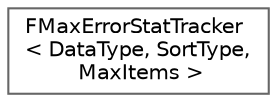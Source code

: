 digraph "Graphical Class Hierarchy"
{
 // INTERACTIVE_SVG=YES
 // LATEX_PDF_SIZE
  bgcolor="transparent";
  edge [fontname=Helvetica,fontsize=10,labelfontname=Helvetica,labelfontsize=10];
  node [fontname=Helvetica,fontsize=10,shape=box,height=0.2,width=0.4];
  rankdir="LR";
  Node0 [id="Node000000",label="FMaxErrorStatTracker\l\< DataType, SortType,\l MaxItems \>",height=0.2,width=0.4,color="grey40", fillcolor="white", style="filled",URL="$d7/dbe/structFMaxErrorStatTracker.html",tooltip=" "];
}
